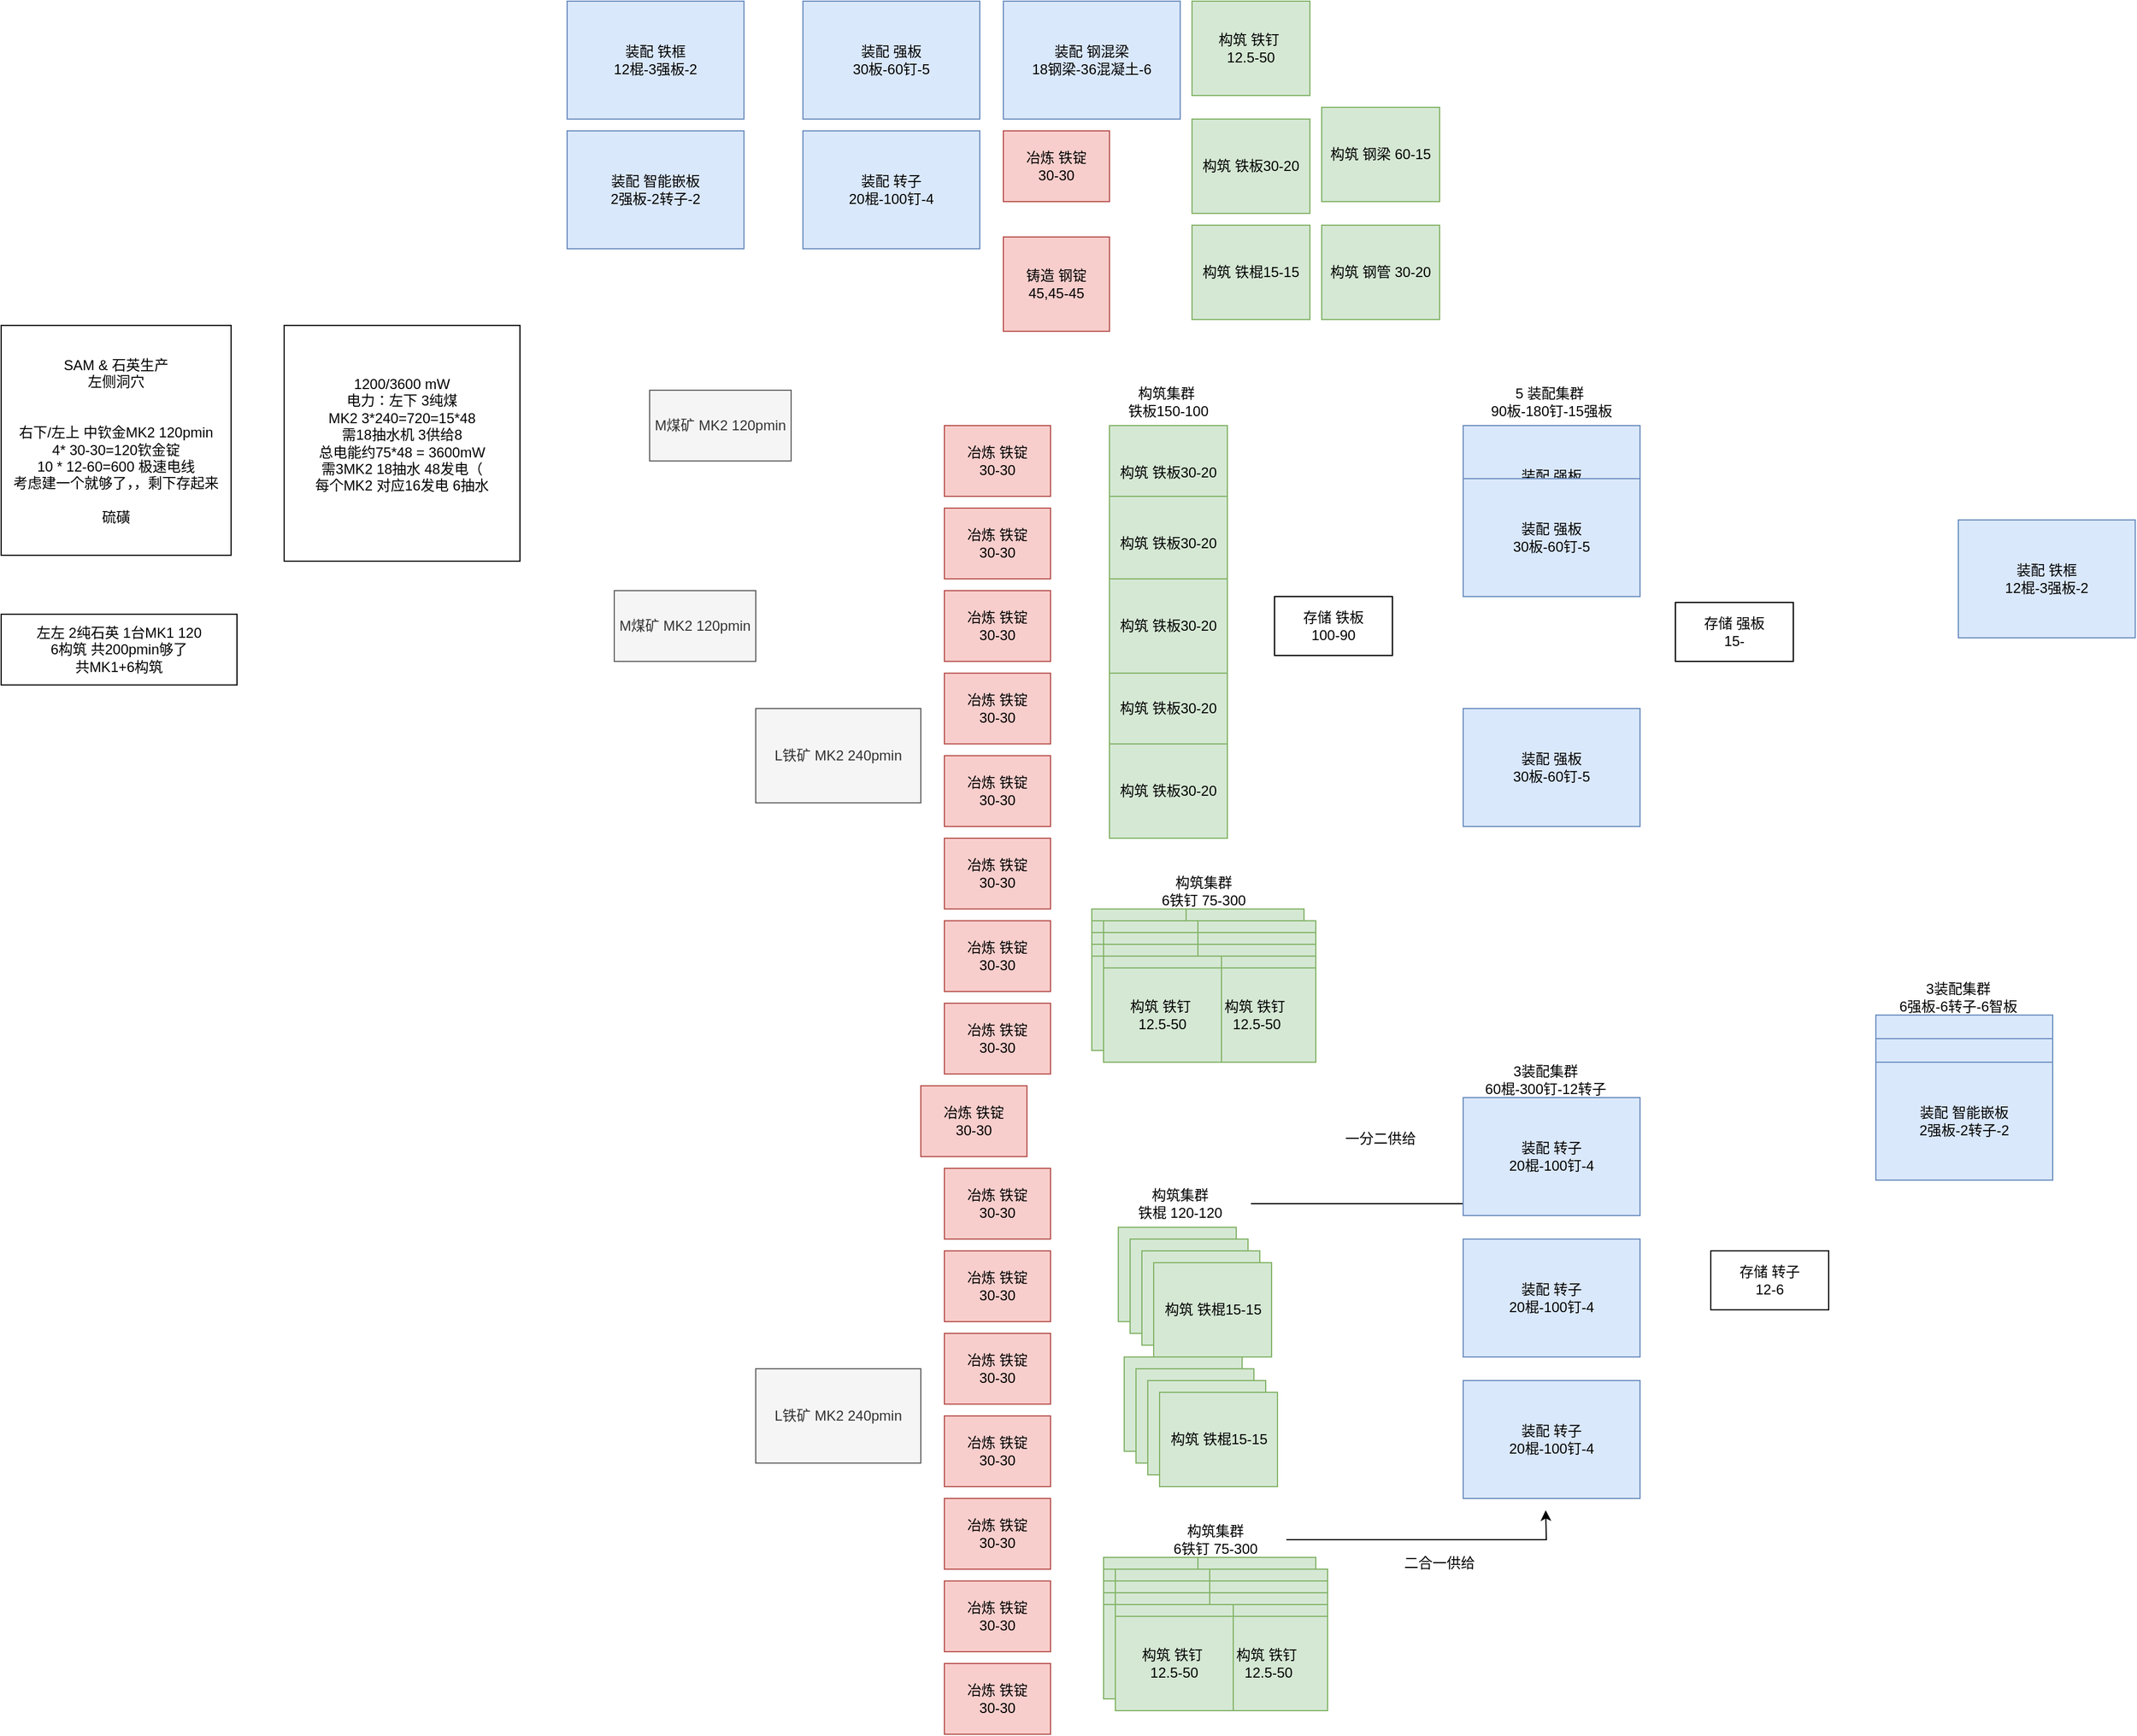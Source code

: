 <mxfile version="26.0.14">
  <diagram name="第 1 页" id="i8XOcRYiCNzHV1Cfkk7H">
    <mxGraphModel dx="1811" dy="1794" grid="1" gridSize="10" guides="1" tooltips="1" connect="1" arrows="1" fold="1" page="1" pageScale="1" pageWidth="827" pageHeight="1169" math="0" shadow="0">
      <root>
        <mxCell id="0" />
        <mxCell id="1" parent="0" />
        <mxCell id="OZfzm9xs_ot9Pj_BeB6e-1" value="L铁矿 MK2 240pmin" style="rounded=0;whiteSpace=wrap;html=1;fillColor=#f5f5f5;fontColor=#333333;strokeColor=#666666;" parent="1" vertex="1">
          <mxGeometry y="400" width="140" height="80" as="geometry" />
        </mxCell>
        <mxCell id="OZfzm9xs_ot9Pj_BeB6e-10" value="构筑 铁板30-20" style="rounded=0;whiteSpace=wrap;html=1;fillColor=#d5e8d4;strokeColor=#82b366;" parent="1" vertex="1">
          <mxGeometry x="300" y="360" width="100" height="80" as="geometry" />
        </mxCell>
        <mxCell id="OZfzm9xs_ot9Pj_BeB6e-11" value="构筑 铁棍15-15" style="rounded=0;whiteSpace=wrap;html=1;fillColor=#d5e8d4;strokeColor=#82b366;" parent="1" vertex="1">
          <mxGeometry x="370" y="-10" width="100" height="80" as="geometry" />
        </mxCell>
        <mxCell id="OZfzm9xs_ot9Pj_BeB6e-12" value="构筑 铁钉&amp;nbsp;&lt;div&gt;12.5-50&lt;/div&gt;" style="rounded=0;whiteSpace=wrap;html=1;fillColor=#d5e8d4;strokeColor=#82b366;" parent="1" vertex="1">
          <mxGeometry x="370" y="-200" width="100" height="80" as="geometry" />
        </mxCell>
        <mxCell id="OZfzm9xs_ot9Pj_BeB6e-14" value="冶炼 铁锭&lt;div&gt;30-30&lt;/div&gt;" style="rounded=0;whiteSpace=wrap;html=1;fillColor=#f8cecc;strokeColor=#b85450;" parent="1" vertex="1">
          <mxGeometry x="210" y="-90" width="90" height="60" as="geometry" />
        </mxCell>
        <mxCell id="OZfzm9xs_ot9Pj_BeB6e-15" value="构筑 钢管 30-20" style="rounded=0;whiteSpace=wrap;html=1;fillColor=#d5e8d4;strokeColor=#82b366;" parent="1" vertex="1">
          <mxGeometry x="480" y="-10" width="100" height="80" as="geometry" />
        </mxCell>
        <mxCell id="OZfzm9xs_ot9Pj_BeB6e-16" value="构筑 钢梁 60-15" style="rounded=0;whiteSpace=wrap;html=1;fillColor=#d5e8d4;strokeColor=#82b366;" parent="1" vertex="1">
          <mxGeometry x="480" y="-110" width="100" height="80" as="geometry" />
        </mxCell>
        <mxCell id="OZfzm9xs_ot9Pj_BeB6e-17" value="装配 钢混梁&lt;div&gt;18钢梁-36混凝土-6&lt;/div&gt;" style="rounded=0;whiteSpace=wrap;html=1;fillColor=#dae8fc;strokeColor=#6c8ebf;" parent="1" vertex="1">
          <mxGeometry x="210" y="-200" width="150" height="100" as="geometry" />
        </mxCell>
        <mxCell id="OZfzm9xs_ot9Pj_BeB6e-18" value="装配 铁框&lt;div&gt;12棍-3强板-2&lt;/div&gt;" style="rounded=0;whiteSpace=wrap;html=1;fillColor=#dae8fc;strokeColor=#6c8ebf;" parent="1" vertex="1">
          <mxGeometry x="-160" y="-200" width="150" height="100" as="geometry" />
        </mxCell>
        <mxCell id="OZfzm9xs_ot9Pj_BeB6e-19" value="装配 智能嵌板&lt;div&gt;2强板-2转子-2&lt;/div&gt;" style="rounded=0;whiteSpace=wrap;html=1;fillColor=#dae8fc;strokeColor=#6c8ebf;" parent="1" vertex="1">
          <mxGeometry x="-160" y="-90" width="150" height="100" as="geometry" />
        </mxCell>
        <mxCell id="OZfzm9xs_ot9Pj_BeB6e-20" value="装配 转子&lt;div&gt;20棍-100钉-4&lt;/div&gt;" style="rounded=0;whiteSpace=wrap;html=1;fillColor=#dae8fc;strokeColor=#6c8ebf;" parent="1" vertex="1">
          <mxGeometry x="40" y="-90" width="150" height="100" as="geometry" />
        </mxCell>
        <mxCell id="OZfzm9xs_ot9Pj_BeB6e-21" value="装配 强板&lt;div&gt;30板-60钉-5&lt;/div&gt;" style="rounded=0;whiteSpace=wrap;html=1;fillColor=#dae8fc;strokeColor=#6c8ebf;" parent="1" vertex="1">
          <mxGeometry x="40" y="-200" width="150" height="100" as="geometry" />
        </mxCell>
        <mxCell id="OZfzm9xs_ot9Pj_BeB6e-49" value="M煤矿 MK2 120pmin" style="rounded=0;whiteSpace=wrap;html=1;fillColor=#f5f5f5;fontColor=#333333;strokeColor=#666666;" parent="1" vertex="1">
          <mxGeometry x="-90" y="130" width="120" height="60" as="geometry" />
        </mxCell>
        <mxCell id="OZfzm9xs_ot9Pj_BeB6e-51" value="&lt;div&gt;1200/3600 mW&lt;/div&gt;电力：左下 3纯煤&lt;div&gt;MK2 3*240=720=15*48&lt;/div&gt;&lt;div&gt;需18抽水机 3供给8&lt;/div&gt;&lt;div&gt;总电能约75*48 = 3600mW&lt;/div&gt;&lt;div&gt;需3MK2 18抽水 48发电（&lt;/div&gt;&lt;div&gt;每个MK2 对应16发电 6抽水&lt;/div&gt;&lt;div&gt;&lt;br&gt;&lt;/div&gt;" style="whiteSpace=wrap;html=1;aspect=fixed;" parent="1" vertex="1">
          <mxGeometry x="-400" y="75" width="200" height="200" as="geometry" />
        </mxCell>
        <mxCell id="OZfzm9xs_ot9Pj_BeB6e-54" value="M煤矿 MK2 120pmin" style="rounded=0;whiteSpace=wrap;html=1;fillColor=#f5f5f5;fontColor=#333333;strokeColor=#666666;" parent="1" vertex="1">
          <mxGeometry x="-120" y="300" width="120" height="60" as="geometry" />
        </mxCell>
        <mxCell id="OZfzm9xs_ot9Pj_BeB6e-120" value="铸造 钢锭&lt;div&gt;&lt;span style=&quot;background-color: transparent; color: light-dark(rgb(0, 0, 0), rgb(255, 255, 255));&quot;&gt;45,45-45&lt;/span&gt;&lt;/div&gt;" style="rounded=0;whiteSpace=wrap;html=1;fillColor=#f8cecc;strokeColor=#b85450;" parent="1" vertex="1">
          <mxGeometry x="210" width="90" height="80" as="geometry" />
        </mxCell>
        <mxCell id="OZfzm9xs_ot9Pj_BeB6e-121" value="存储 铁板&lt;div&gt;100-90&lt;/div&gt;" style="rounded=0;whiteSpace=wrap;html=1;" parent="1" vertex="1">
          <mxGeometry x="440" y="305" width="100" height="50" as="geometry" />
        </mxCell>
        <mxCell id="OZfzm9xs_ot9Pj_BeB6e-123" value="冶炼 铁锭&lt;div&gt;30-30&lt;/div&gt;" style="rounded=0;whiteSpace=wrap;html=1;fillColor=#f8cecc;strokeColor=#b85450;" parent="1" vertex="1">
          <mxGeometry x="160" y="160" width="90" height="60" as="geometry" />
        </mxCell>
        <mxCell id="OZfzm9xs_ot9Pj_BeB6e-124" value="冶炼 铁锭&lt;div&gt;30-30&lt;/div&gt;" style="rounded=0;whiteSpace=wrap;html=1;fillColor=#f8cecc;strokeColor=#b85450;" parent="1" vertex="1">
          <mxGeometry x="160" y="230" width="90" height="60" as="geometry" />
        </mxCell>
        <mxCell id="OZfzm9xs_ot9Pj_BeB6e-125" value="冶炼 铁锭&lt;div&gt;30-30&lt;/div&gt;" style="rounded=0;whiteSpace=wrap;html=1;fillColor=#f8cecc;strokeColor=#b85450;" parent="1" vertex="1">
          <mxGeometry x="160" y="300" width="90" height="60" as="geometry" />
        </mxCell>
        <mxCell id="OZfzm9xs_ot9Pj_BeB6e-126" value="冶炼 铁锭&lt;div&gt;30-30&lt;/div&gt;" style="rounded=0;whiteSpace=wrap;html=1;fillColor=#f8cecc;strokeColor=#b85450;" parent="1" vertex="1">
          <mxGeometry x="160" y="370" width="90" height="60" as="geometry" />
        </mxCell>
        <mxCell id="OZfzm9xs_ot9Pj_BeB6e-127" value="冶炼 铁锭&lt;div&gt;30-30&lt;/div&gt;" style="rounded=0;whiteSpace=wrap;html=1;fillColor=#f8cecc;strokeColor=#b85450;" parent="1" vertex="1">
          <mxGeometry x="160" y="440" width="90" height="60" as="geometry" />
        </mxCell>
        <mxCell id="OZfzm9xs_ot9Pj_BeB6e-128" value="冶炼 铁锭&lt;div&gt;30-30&lt;/div&gt;" style="rounded=0;whiteSpace=wrap;html=1;fillColor=#f8cecc;strokeColor=#b85450;" parent="1" vertex="1">
          <mxGeometry x="160" y="510" width="90" height="60" as="geometry" />
        </mxCell>
        <mxCell id="OZfzm9xs_ot9Pj_BeB6e-129" value="冶炼 铁锭&lt;div&gt;30-30&lt;/div&gt;" style="rounded=0;whiteSpace=wrap;html=1;fillColor=#f8cecc;strokeColor=#b85450;" parent="1" vertex="1">
          <mxGeometry x="160" y="580" width="90" height="60" as="geometry" />
        </mxCell>
        <mxCell id="OZfzm9xs_ot9Pj_BeB6e-130" value="冶炼 铁锭&lt;div&gt;30-30&lt;/div&gt;" style="rounded=0;whiteSpace=wrap;html=1;fillColor=#f8cecc;strokeColor=#b85450;" parent="1" vertex="1">
          <mxGeometry x="160" y="650" width="90" height="60" as="geometry" />
        </mxCell>
        <mxCell id="OZfzm9xs_ot9Pj_BeB6e-131" value="构筑 铁板30-20" style="rounded=0;whiteSpace=wrap;html=1;fillColor=#d5e8d4;strokeColor=#82b366;" parent="1" vertex="1">
          <mxGeometry x="300" y="160" width="100" height="80" as="geometry" />
        </mxCell>
        <mxCell id="OZfzm9xs_ot9Pj_BeB6e-132" value="构筑 铁板30-20" style="rounded=0;whiteSpace=wrap;html=1;fillColor=#d5e8d4;strokeColor=#82b366;" parent="1" vertex="1">
          <mxGeometry x="300" y="220" width="100" height="80" as="geometry" />
        </mxCell>
        <mxCell id="OZfzm9xs_ot9Pj_BeB6e-133" value="构筑 铁板30-20" style="rounded=0;whiteSpace=wrap;html=1;fillColor=#d5e8d4;strokeColor=#82b366;" parent="1" vertex="1">
          <mxGeometry x="300" y="290" width="100" height="80" as="geometry" />
        </mxCell>
        <mxCell id="OZfzm9xs_ot9Pj_BeB6e-134" value="构筑 铁板30-20" style="rounded=0;whiteSpace=wrap;html=1;fillColor=#d5e8d4;strokeColor=#82b366;" parent="1" vertex="1">
          <mxGeometry x="370" y="-100" width="100" height="80" as="geometry" />
        </mxCell>
        <mxCell id="OZfzm9xs_ot9Pj_BeB6e-135" value="构筑 铁板30-20" style="rounded=0;whiteSpace=wrap;html=1;fillColor=#d5e8d4;strokeColor=#82b366;" parent="1" vertex="1">
          <mxGeometry x="300" y="430" width="100" height="80" as="geometry" />
        </mxCell>
        <mxCell id="OZfzm9xs_ot9Pj_BeB6e-136" value="装配 强板&lt;div&gt;30板-60钉-5&lt;/div&gt;" style="rounded=0;whiteSpace=wrap;html=1;fillColor=#dae8fc;strokeColor=#6c8ebf;" parent="1" vertex="1">
          <mxGeometry x="600" y="160" width="150" height="100" as="geometry" />
        </mxCell>
        <mxCell id="OZfzm9xs_ot9Pj_BeB6e-137" value="装配 强板&lt;div&gt;30板-60钉-5&lt;/div&gt;" style="rounded=0;whiteSpace=wrap;html=1;fillColor=#dae8fc;strokeColor=#6c8ebf;" parent="1" vertex="1">
          <mxGeometry x="600" y="205" width="150" height="100" as="geometry" />
        </mxCell>
        <mxCell id="OZfzm9xs_ot9Pj_BeB6e-138" value="装配 强板&lt;div&gt;30板-60钉-5&lt;/div&gt;" style="rounded=0;whiteSpace=wrap;html=1;fillColor=#dae8fc;strokeColor=#6c8ebf;" parent="1" vertex="1">
          <mxGeometry x="600" y="400" width="150" height="100" as="geometry" />
        </mxCell>
        <mxCell id="OZfzm9xs_ot9Pj_BeB6e-139" value="构筑集群&amp;nbsp;&lt;div&gt;铁板150-100&lt;/div&gt;" style="text;html=1;align=center;verticalAlign=middle;whiteSpace=wrap;rounded=0;" parent="1" vertex="1">
          <mxGeometry x="290" y="110" width="120" height="60" as="geometry" />
        </mxCell>
        <mxCell id="OZfzm9xs_ot9Pj_BeB6e-140" value="5 装配集群&amp;nbsp;&lt;div&gt;90板-180钉-15强板&lt;/div&gt;" style="text;html=1;align=center;verticalAlign=middle;whiteSpace=wrap;rounded=0;" parent="1" vertex="1">
          <mxGeometry x="615" y="110" width="120" height="60" as="geometry" />
        </mxCell>
        <mxCell id="OZfzm9xs_ot9Pj_BeB6e-141" value="存储 强板&lt;div&gt;15-&lt;/div&gt;" style="rounded=0;whiteSpace=wrap;html=1;" parent="1" vertex="1">
          <mxGeometry x="780" y="310" width="100" height="50" as="geometry" />
        </mxCell>
        <mxCell id="OZfzm9xs_ot9Pj_BeB6e-142" value="L铁矿 MK2 240pmin" style="rounded=0;whiteSpace=wrap;html=1;fillColor=#f5f5f5;fontColor=#333333;strokeColor=#666666;" parent="1" vertex="1">
          <mxGeometry y="960" width="140" height="80" as="geometry" />
        </mxCell>
        <mxCell id="OZfzm9xs_ot9Pj_BeB6e-143" value="冶炼 铁锭&lt;div&gt;30-30&lt;/div&gt;" style="rounded=0;whiteSpace=wrap;html=1;fillColor=#f8cecc;strokeColor=#b85450;" parent="1" vertex="1">
          <mxGeometry x="140" y="720" width="90" height="60" as="geometry" />
        </mxCell>
        <mxCell id="OZfzm9xs_ot9Pj_BeB6e-144" value="冶炼 铁锭&lt;div&gt;30-30&lt;/div&gt;" style="rounded=0;whiteSpace=wrap;html=1;fillColor=#f8cecc;strokeColor=#b85450;" parent="1" vertex="1">
          <mxGeometry x="160" y="790" width="90" height="60" as="geometry" />
        </mxCell>
        <mxCell id="OZfzm9xs_ot9Pj_BeB6e-145" value="冶炼 铁锭&lt;div&gt;30-30&lt;/div&gt;" style="rounded=0;whiteSpace=wrap;html=1;fillColor=#f8cecc;strokeColor=#b85450;" parent="1" vertex="1">
          <mxGeometry x="160" y="860" width="90" height="60" as="geometry" />
        </mxCell>
        <mxCell id="OZfzm9xs_ot9Pj_BeB6e-146" value="冶炼 铁锭&lt;div&gt;30-30&lt;/div&gt;" style="rounded=0;whiteSpace=wrap;html=1;fillColor=#f8cecc;strokeColor=#b85450;" parent="1" vertex="1">
          <mxGeometry x="160" y="930" width="90" height="60" as="geometry" />
        </mxCell>
        <mxCell id="OZfzm9xs_ot9Pj_BeB6e-147" value="冶炼 铁锭&lt;div&gt;30-30&lt;/div&gt;" style="rounded=0;whiteSpace=wrap;html=1;fillColor=#f8cecc;strokeColor=#b85450;" parent="1" vertex="1">
          <mxGeometry x="160" y="1000" width="90" height="60" as="geometry" />
        </mxCell>
        <mxCell id="OZfzm9xs_ot9Pj_BeB6e-148" value="冶炼 铁锭&lt;div&gt;30-30&lt;/div&gt;" style="rounded=0;whiteSpace=wrap;html=1;fillColor=#f8cecc;strokeColor=#b85450;" parent="1" vertex="1">
          <mxGeometry x="160" y="1070" width="90" height="60" as="geometry" />
        </mxCell>
        <mxCell id="OZfzm9xs_ot9Pj_BeB6e-149" value="冶炼 铁锭&lt;div&gt;30-30&lt;/div&gt;" style="rounded=0;whiteSpace=wrap;html=1;fillColor=#f8cecc;strokeColor=#b85450;" parent="1" vertex="1">
          <mxGeometry x="160" y="1140" width="90" height="60" as="geometry" />
        </mxCell>
        <mxCell id="OZfzm9xs_ot9Pj_BeB6e-150" value="冶炼 铁锭&lt;div&gt;30-30&lt;/div&gt;" style="rounded=0;whiteSpace=wrap;html=1;fillColor=#f8cecc;strokeColor=#b85450;" parent="1" vertex="1">
          <mxGeometry x="160" y="1210" width="90" height="60" as="geometry" />
        </mxCell>
        <mxCell id="OZfzm9xs_ot9Pj_BeB6e-162" value="构筑 铁棍15-15" style="rounded=0;whiteSpace=wrap;html=1;fillColor=#d5e8d4;strokeColor=#82b366;" parent="1" vertex="1">
          <mxGeometry x="307.5" y="840" width="100" height="80" as="geometry" />
        </mxCell>
        <mxCell id="OZfzm9xs_ot9Pj_BeB6e-163" value="构筑 铁棍15-15" style="rounded=0;whiteSpace=wrap;html=1;fillColor=#d5e8d4;strokeColor=#82b366;" parent="1" vertex="1">
          <mxGeometry x="317.5" y="850" width="100" height="80" as="geometry" />
        </mxCell>
        <mxCell id="OZfzm9xs_ot9Pj_BeB6e-164" value="构筑 铁棍15-15" style="rounded=0;whiteSpace=wrap;html=1;fillColor=#d5e8d4;strokeColor=#82b366;" parent="1" vertex="1">
          <mxGeometry x="327.5" y="860" width="100" height="80" as="geometry" />
        </mxCell>
        <mxCell id="OZfzm9xs_ot9Pj_BeB6e-165" value="构筑 铁棍15-15" style="rounded=0;whiteSpace=wrap;html=1;fillColor=#d5e8d4;strokeColor=#82b366;" parent="1" vertex="1">
          <mxGeometry x="337.5" y="870" width="100" height="80" as="geometry" />
        </mxCell>
        <mxCell id="OZfzm9xs_ot9Pj_BeB6e-166" value="构筑 铁棍15-15" style="rounded=0;whiteSpace=wrap;html=1;fillColor=#d5e8d4;strokeColor=#82b366;" parent="1" vertex="1">
          <mxGeometry x="312.5" y="950" width="100" height="80" as="geometry" />
        </mxCell>
        <mxCell id="OZfzm9xs_ot9Pj_BeB6e-167" value="构筑 铁棍15-15" style="rounded=0;whiteSpace=wrap;html=1;fillColor=#d5e8d4;strokeColor=#82b366;" parent="1" vertex="1">
          <mxGeometry x="322.5" y="960" width="100" height="80" as="geometry" />
        </mxCell>
        <mxCell id="OZfzm9xs_ot9Pj_BeB6e-168" value="构筑 铁棍15-15" style="rounded=0;whiteSpace=wrap;html=1;fillColor=#d5e8d4;strokeColor=#82b366;" parent="1" vertex="1">
          <mxGeometry x="332.5" y="970" width="100" height="80" as="geometry" />
        </mxCell>
        <mxCell id="OZfzm9xs_ot9Pj_BeB6e-169" value="构筑 铁棍15-15" style="rounded=0;whiteSpace=wrap;html=1;fillColor=#d5e8d4;strokeColor=#82b366;" parent="1" vertex="1">
          <mxGeometry x="342.5" y="980" width="100" height="80" as="geometry" />
        </mxCell>
        <mxCell id="OZfzm9xs_ot9Pj_BeB6e-229" style="edgeStyle=orthogonalEdgeStyle;rounded=0;orthogonalLoop=1;jettySize=auto;html=1;" parent="1" source="OZfzm9xs_ot9Pj_BeB6e-170" target="OZfzm9xs_ot9Pj_BeB6e-228" edge="1">
          <mxGeometry relative="1" as="geometry" />
        </mxCell>
        <mxCell id="OZfzm9xs_ot9Pj_BeB6e-170" value="构筑集群&lt;div&gt;铁棍 120-120&lt;/div&gt;" style="text;html=1;align=center;verticalAlign=middle;whiteSpace=wrap;rounded=0;" parent="1" vertex="1">
          <mxGeometry x="300" y="790" width="120" height="60" as="geometry" />
        </mxCell>
        <mxCell id="OZfzm9xs_ot9Pj_BeB6e-171" value="装配 转子&lt;div&gt;20棍-100钉-4&lt;/div&gt;" style="rounded=0;whiteSpace=wrap;html=1;fillColor=#dae8fc;strokeColor=#6c8ebf;" parent="1" vertex="1">
          <mxGeometry x="600" y="730" width="150" height="100" as="geometry" />
        </mxCell>
        <mxCell id="OZfzm9xs_ot9Pj_BeB6e-172" value="装配 转子&lt;div&gt;20棍-100钉-4&lt;/div&gt;" style="rounded=0;whiteSpace=wrap;html=1;fillColor=#dae8fc;strokeColor=#6c8ebf;" parent="1" vertex="1">
          <mxGeometry x="600" y="850" width="150" height="100" as="geometry" />
        </mxCell>
        <mxCell id="OZfzm9xs_ot9Pj_BeB6e-173" value="装配 转子&lt;div&gt;20棍-100钉-4&lt;/div&gt;" style="rounded=0;whiteSpace=wrap;html=1;fillColor=#dae8fc;strokeColor=#6c8ebf;" parent="1" vertex="1">
          <mxGeometry x="600" y="970" width="150" height="100" as="geometry" />
        </mxCell>
        <mxCell id="OZfzm9xs_ot9Pj_BeB6e-205" value="构筑 铁钉&amp;nbsp;&lt;div&gt;12.5-50&lt;/div&gt;" style="rounded=0;whiteSpace=wrap;html=1;fillColor=#d5e8d4;strokeColor=#82b366;" parent="1" vertex="1">
          <mxGeometry x="295" y="1120" width="100" height="80" as="geometry" />
        </mxCell>
        <mxCell id="OZfzm9xs_ot9Pj_BeB6e-206" value="构筑 铁钉&amp;nbsp;&lt;div&gt;12.5-50&lt;/div&gt;" style="rounded=0;whiteSpace=wrap;html=1;fillColor=#d5e8d4;strokeColor=#82b366;" parent="1" vertex="1">
          <mxGeometry x="295" y="1130" width="100" height="80" as="geometry" />
        </mxCell>
        <mxCell id="OZfzm9xs_ot9Pj_BeB6e-207" value="构筑 铁钉&amp;nbsp;&lt;div&gt;12.5-50&lt;/div&gt;" style="rounded=0;whiteSpace=wrap;html=1;fillColor=#d5e8d4;strokeColor=#82b366;" parent="1" vertex="1">
          <mxGeometry x="295" y="1140" width="100" height="80" as="geometry" />
        </mxCell>
        <mxCell id="OZfzm9xs_ot9Pj_BeB6e-208" value="构筑 铁钉&amp;nbsp;&lt;div&gt;12.5-50&lt;/div&gt;" style="rounded=0;whiteSpace=wrap;html=1;fillColor=#d5e8d4;strokeColor=#82b366;" parent="1" vertex="1">
          <mxGeometry x="375" y="1120" width="100" height="80" as="geometry" />
        </mxCell>
        <mxCell id="OZfzm9xs_ot9Pj_BeB6e-209" value="构筑 铁钉&amp;nbsp;&lt;div&gt;12.5-50&lt;/div&gt;" style="rounded=0;whiteSpace=wrap;html=1;fillColor=#d5e8d4;strokeColor=#82b366;" parent="1" vertex="1">
          <mxGeometry x="375" y="1130" width="100" height="80" as="geometry" />
        </mxCell>
        <mxCell id="OZfzm9xs_ot9Pj_BeB6e-210" value="构筑 铁钉&amp;nbsp;&lt;div&gt;12.5-50&lt;/div&gt;" style="rounded=0;whiteSpace=wrap;html=1;fillColor=#d5e8d4;strokeColor=#82b366;" parent="1" vertex="1">
          <mxGeometry x="375" y="1140" width="100" height="80" as="geometry" />
        </mxCell>
        <mxCell id="OZfzm9xs_ot9Pj_BeB6e-211" value="构筑 铁钉&amp;nbsp;&lt;div&gt;12.5-50&lt;/div&gt;" style="rounded=0;whiteSpace=wrap;html=1;fillColor=#d5e8d4;strokeColor=#82b366;" parent="1" vertex="1">
          <mxGeometry x="375" y="1150" width="100" height="80" as="geometry" />
        </mxCell>
        <mxCell id="OZfzm9xs_ot9Pj_BeB6e-212" value="构筑 铁钉&amp;nbsp;&lt;div&gt;12.5-50&lt;/div&gt;" style="rounded=0;whiteSpace=wrap;html=1;fillColor=#d5e8d4;strokeColor=#82b366;" parent="1" vertex="1">
          <mxGeometry x="375" y="1160" width="100" height="80" as="geometry" />
        </mxCell>
        <mxCell id="OZfzm9xs_ot9Pj_BeB6e-213" value="构筑 铁钉&amp;nbsp;&lt;div&gt;12.5-50&lt;/div&gt;" style="rounded=0;whiteSpace=wrap;html=1;fillColor=#d5e8d4;strokeColor=#82b366;" parent="1" vertex="1">
          <mxGeometry x="295" y="1150" width="100" height="80" as="geometry" />
        </mxCell>
        <mxCell id="OZfzm9xs_ot9Pj_BeB6e-214" value="构筑 铁钉&amp;nbsp;&lt;div&gt;12.5-50&lt;/div&gt;" style="rounded=0;whiteSpace=wrap;html=1;fillColor=#d5e8d4;strokeColor=#82b366;" parent="1" vertex="1">
          <mxGeometry x="295" y="1160" width="100" height="80" as="geometry" />
        </mxCell>
        <mxCell id="OZfzm9xs_ot9Pj_BeB6e-226" style="edgeStyle=orthogonalEdgeStyle;rounded=0;orthogonalLoop=1;jettySize=auto;html=1;" parent="1" source="OZfzm9xs_ot9Pj_BeB6e-215" edge="1">
          <mxGeometry relative="1" as="geometry">
            <mxPoint x="670" y="1080" as="targetPoint" />
          </mxGeometry>
        </mxCell>
        <mxCell id="OZfzm9xs_ot9Pj_BeB6e-215" value="构筑集群&lt;div&gt;6铁钉 75-300&lt;/div&gt;" style="text;html=1;align=center;verticalAlign=middle;whiteSpace=wrap;rounded=0;" parent="1" vertex="1">
          <mxGeometry x="330" y="1090" width="120" height="30" as="geometry" />
        </mxCell>
        <mxCell id="OZfzm9xs_ot9Pj_BeB6e-216" value="构筑 铁钉&amp;nbsp;&lt;div&gt;12.5-50&lt;/div&gt;" style="rounded=0;whiteSpace=wrap;html=1;fillColor=#d5e8d4;strokeColor=#82b366;" parent="1" vertex="1">
          <mxGeometry x="305" y="1130" width="100" height="80" as="geometry" />
        </mxCell>
        <mxCell id="OZfzm9xs_ot9Pj_BeB6e-217" value="构筑 铁钉&amp;nbsp;&lt;div&gt;12.5-50&lt;/div&gt;" style="rounded=0;whiteSpace=wrap;html=1;fillColor=#d5e8d4;strokeColor=#82b366;" parent="1" vertex="1">
          <mxGeometry x="305" y="1140" width="100" height="80" as="geometry" />
        </mxCell>
        <mxCell id="OZfzm9xs_ot9Pj_BeB6e-218" value="构筑 铁钉&amp;nbsp;&lt;div&gt;12.5-50&lt;/div&gt;" style="rounded=0;whiteSpace=wrap;html=1;fillColor=#d5e8d4;strokeColor=#82b366;" parent="1" vertex="1">
          <mxGeometry x="305" y="1150" width="100" height="80" as="geometry" />
        </mxCell>
        <mxCell id="OZfzm9xs_ot9Pj_BeB6e-219" value="构筑 铁钉&amp;nbsp;&lt;div&gt;12.5-50&lt;/div&gt;" style="rounded=0;whiteSpace=wrap;html=1;fillColor=#d5e8d4;strokeColor=#82b366;" parent="1" vertex="1">
          <mxGeometry x="385" y="1130" width="100" height="80" as="geometry" />
        </mxCell>
        <mxCell id="OZfzm9xs_ot9Pj_BeB6e-220" value="构筑 铁钉&amp;nbsp;&lt;div&gt;12.5-50&lt;/div&gt;" style="rounded=0;whiteSpace=wrap;html=1;fillColor=#d5e8d4;strokeColor=#82b366;" parent="1" vertex="1">
          <mxGeometry x="385" y="1140" width="100" height="80" as="geometry" />
        </mxCell>
        <mxCell id="OZfzm9xs_ot9Pj_BeB6e-221" value="构筑 铁钉&amp;nbsp;&lt;div&gt;12.5-50&lt;/div&gt;" style="rounded=0;whiteSpace=wrap;html=1;fillColor=#d5e8d4;strokeColor=#82b366;" parent="1" vertex="1">
          <mxGeometry x="385" y="1150" width="100" height="80" as="geometry" />
        </mxCell>
        <mxCell id="OZfzm9xs_ot9Pj_BeB6e-222" value="构筑 铁钉&amp;nbsp;&lt;div&gt;12.5-50&lt;/div&gt;" style="rounded=0;whiteSpace=wrap;html=1;fillColor=#d5e8d4;strokeColor=#82b366;" parent="1" vertex="1">
          <mxGeometry x="385" y="1160" width="100" height="80" as="geometry" />
        </mxCell>
        <mxCell id="OZfzm9xs_ot9Pj_BeB6e-223" value="构筑 铁钉&amp;nbsp;&lt;div&gt;12.5-50&lt;/div&gt;" style="rounded=0;whiteSpace=wrap;html=1;fillColor=#d5e8d4;strokeColor=#82b366;" parent="1" vertex="1">
          <mxGeometry x="385" y="1170" width="100" height="80" as="geometry" />
        </mxCell>
        <mxCell id="OZfzm9xs_ot9Pj_BeB6e-224" value="构筑 铁钉&amp;nbsp;&lt;div&gt;12.5-50&lt;/div&gt;" style="rounded=0;whiteSpace=wrap;html=1;fillColor=#d5e8d4;strokeColor=#82b366;" parent="1" vertex="1">
          <mxGeometry x="305" y="1160" width="100" height="80" as="geometry" />
        </mxCell>
        <mxCell id="OZfzm9xs_ot9Pj_BeB6e-225" value="构筑 铁钉&amp;nbsp;&lt;div&gt;12.5-50&lt;/div&gt;" style="rounded=0;whiteSpace=wrap;html=1;fillColor=#d5e8d4;strokeColor=#82b366;" parent="1" vertex="1">
          <mxGeometry x="305" y="1170" width="100" height="80" as="geometry" />
        </mxCell>
        <mxCell id="OZfzm9xs_ot9Pj_BeB6e-227" value="二合一供给" style="text;html=1;align=center;verticalAlign=middle;whiteSpace=wrap;rounded=0;" parent="1" vertex="1">
          <mxGeometry x="520" y="1110" width="120" height="30" as="geometry" />
        </mxCell>
        <mxCell id="OZfzm9xs_ot9Pj_BeB6e-228" value="3装配集群&lt;div&gt;60棍-300钉-12转子&lt;/div&gt;" style="text;html=1;align=center;verticalAlign=middle;whiteSpace=wrap;rounded=0;" parent="1" vertex="1">
          <mxGeometry x="610" y="700" width="120" height="30" as="geometry" />
        </mxCell>
        <mxCell id="OZfzm9xs_ot9Pj_BeB6e-230" value="一分二供给" style="text;html=1;align=center;verticalAlign=middle;whiteSpace=wrap;rounded=0;" parent="1" vertex="1">
          <mxGeometry x="470" y="750" width="120" height="30" as="geometry" />
        </mxCell>
        <mxCell id="OZfzm9xs_ot9Pj_BeB6e-231" value="装配 智能嵌板&lt;div&gt;2强板-2转子-2&lt;/div&gt;" style="rounded=0;whiteSpace=wrap;html=1;fillColor=#dae8fc;strokeColor=#6c8ebf;" parent="1" vertex="1">
          <mxGeometry x="950" y="660" width="150" height="100" as="geometry" />
        </mxCell>
        <mxCell id="OZfzm9xs_ot9Pj_BeB6e-232" value="装配 智能嵌板&lt;div&gt;2强板-2转子-2&lt;/div&gt;" style="rounded=0;whiteSpace=wrap;html=1;fillColor=#dae8fc;strokeColor=#6c8ebf;" parent="1" vertex="1">
          <mxGeometry x="950" y="680" width="150" height="100" as="geometry" />
        </mxCell>
        <mxCell id="OZfzm9xs_ot9Pj_BeB6e-233" value="装配 智能嵌板&lt;div&gt;2强板-2转子-2&lt;/div&gt;" style="rounded=0;whiteSpace=wrap;html=1;fillColor=#dae8fc;strokeColor=#6c8ebf;" parent="1" vertex="1">
          <mxGeometry x="950" y="700" width="150" height="100" as="geometry" />
        </mxCell>
        <mxCell id="OZfzm9xs_ot9Pj_BeB6e-234" value="3装配集群&lt;div&gt;6强板-6转子-6智板&lt;/div&gt;" style="text;html=1;align=center;verticalAlign=middle;whiteSpace=wrap;rounded=0;" parent="1" vertex="1">
          <mxGeometry x="960" y="630" width="120" height="30" as="geometry" />
        </mxCell>
        <mxCell id="OZfzm9xs_ot9Pj_BeB6e-235" value="存储 转子&lt;div&gt;12-6&lt;/div&gt;" style="rounded=0;whiteSpace=wrap;html=1;" parent="1" vertex="1">
          <mxGeometry x="810" y="860" width="100" height="50" as="geometry" />
        </mxCell>
        <mxCell id="OZfzm9xs_ot9Pj_BeB6e-236" value="装配 铁框&lt;div&gt;12棍-3强板-2&lt;/div&gt;" style="rounded=0;whiteSpace=wrap;html=1;fillColor=#dae8fc;strokeColor=#6c8ebf;" parent="1" vertex="1">
          <mxGeometry x="1020" y="240" width="150" height="100" as="geometry" />
        </mxCell>
        <mxCell id="OZfzm9xs_ot9Pj_BeB6e-237" value="构筑 铁钉&amp;nbsp;&lt;div&gt;12.5-50&lt;/div&gt;" style="rounded=0;whiteSpace=wrap;html=1;fillColor=#d5e8d4;strokeColor=#82b366;" parent="1" vertex="1">
          <mxGeometry x="285" y="570" width="100" height="80" as="geometry" />
        </mxCell>
        <mxCell id="OZfzm9xs_ot9Pj_BeB6e-238" value="构筑 铁钉&amp;nbsp;&lt;div&gt;12.5-50&lt;/div&gt;" style="rounded=0;whiteSpace=wrap;html=1;fillColor=#d5e8d4;strokeColor=#82b366;" parent="1" vertex="1">
          <mxGeometry x="285" y="580" width="100" height="80" as="geometry" />
        </mxCell>
        <mxCell id="OZfzm9xs_ot9Pj_BeB6e-239" value="构筑 铁钉&amp;nbsp;&lt;div&gt;12.5-50&lt;/div&gt;" style="rounded=0;whiteSpace=wrap;html=1;fillColor=#d5e8d4;strokeColor=#82b366;" parent="1" vertex="1">
          <mxGeometry x="285" y="590" width="100" height="80" as="geometry" />
        </mxCell>
        <mxCell id="OZfzm9xs_ot9Pj_BeB6e-240" value="构筑 铁钉&amp;nbsp;&lt;div&gt;12.5-50&lt;/div&gt;" style="rounded=0;whiteSpace=wrap;html=1;fillColor=#d5e8d4;strokeColor=#82b366;" parent="1" vertex="1">
          <mxGeometry x="365" y="570" width="100" height="80" as="geometry" />
        </mxCell>
        <mxCell id="OZfzm9xs_ot9Pj_BeB6e-241" value="构筑 铁钉&amp;nbsp;&lt;div&gt;12.5-50&lt;/div&gt;" style="rounded=0;whiteSpace=wrap;html=1;fillColor=#d5e8d4;strokeColor=#82b366;" parent="1" vertex="1">
          <mxGeometry x="365" y="580" width="100" height="80" as="geometry" />
        </mxCell>
        <mxCell id="OZfzm9xs_ot9Pj_BeB6e-242" value="构筑 铁钉&amp;nbsp;&lt;div&gt;12.5-50&lt;/div&gt;" style="rounded=0;whiteSpace=wrap;html=1;fillColor=#d5e8d4;strokeColor=#82b366;" parent="1" vertex="1">
          <mxGeometry x="365" y="590" width="100" height="80" as="geometry" />
        </mxCell>
        <mxCell id="OZfzm9xs_ot9Pj_BeB6e-243" value="构筑 铁钉&amp;nbsp;&lt;div&gt;12.5-50&lt;/div&gt;" style="rounded=0;whiteSpace=wrap;html=1;fillColor=#d5e8d4;strokeColor=#82b366;" parent="1" vertex="1">
          <mxGeometry x="365" y="600" width="100" height="80" as="geometry" />
        </mxCell>
        <mxCell id="OZfzm9xs_ot9Pj_BeB6e-244" value="构筑 铁钉&amp;nbsp;&lt;div&gt;12.5-50&lt;/div&gt;" style="rounded=0;whiteSpace=wrap;html=1;fillColor=#d5e8d4;strokeColor=#82b366;" parent="1" vertex="1">
          <mxGeometry x="365" y="610" width="100" height="80" as="geometry" />
        </mxCell>
        <mxCell id="OZfzm9xs_ot9Pj_BeB6e-245" value="构筑 铁钉&amp;nbsp;&lt;div&gt;12.5-50&lt;/div&gt;" style="rounded=0;whiteSpace=wrap;html=1;fillColor=#d5e8d4;strokeColor=#82b366;" parent="1" vertex="1">
          <mxGeometry x="285" y="600" width="100" height="80" as="geometry" />
        </mxCell>
        <mxCell id="OZfzm9xs_ot9Pj_BeB6e-246" value="构筑 铁钉&amp;nbsp;&lt;div&gt;12.5-50&lt;/div&gt;" style="rounded=0;whiteSpace=wrap;html=1;fillColor=#d5e8d4;strokeColor=#82b366;" parent="1" vertex="1">
          <mxGeometry x="285" y="610" width="100" height="80" as="geometry" />
        </mxCell>
        <mxCell id="OZfzm9xs_ot9Pj_BeB6e-247" value="构筑集群&lt;div&gt;6铁钉 75-300&lt;/div&gt;" style="text;html=1;align=center;verticalAlign=middle;whiteSpace=wrap;rounded=0;" parent="1" vertex="1">
          <mxGeometry x="320" y="540" width="120" height="30" as="geometry" />
        </mxCell>
        <mxCell id="OZfzm9xs_ot9Pj_BeB6e-248" value="构筑 铁钉&amp;nbsp;&lt;div&gt;12.5-50&lt;/div&gt;" style="rounded=0;whiteSpace=wrap;html=1;fillColor=#d5e8d4;strokeColor=#82b366;" parent="1" vertex="1">
          <mxGeometry x="295" y="580" width="100" height="80" as="geometry" />
        </mxCell>
        <mxCell id="OZfzm9xs_ot9Pj_BeB6e-249" value="构筑 铁钉&amp;nbsp;&lt;div&gt;12.5-50&lt;/div&gt;" style="rounded=0;whiteSpace=wrap;html=1;fillColor=#d5e8d4;strokeColor=#82b366;" parent="1" vertex="1">
          <mxGeometry x="295" y="590" width="100" height="80" as="geometry" />
        </mxCell>
        <mxCell id="OZfzm9xs_ot9Pj_BeB6e-250" value="构筑 铁钉&amp;nbsp;&lt;div&gt;12.5-50&lt;/div&gt;" style="rounded=0;whiteSpace=wrap;html=1;fillColor=#d5e8d4;strokeColor=#82b366;" parent="1" vertex="1">
          <mxGeometry x="295" y="600" width="100" height="80" as="geometry" />
        </mxCell>
        <mxCell id="OZfzm9xs_ot9Pj_BeB6e-251" value="构筑 铁钉&amp;nbsp;&lt;div&gt;12.5-50&lt;/div&gt;" style="rounded=0;whiteSpace=wrap;html=1;fillColor=#d5e8d4;strokeColor=#82b366;" parent="1" vertex="1">
          <mxGeometry x="375" y="580" width="100" height="80" as="geometry" />
        </mxCell>
        <mxCell id="OZfzm9xs_ot9Pj_BeB6e-252" value="构筑 铁钉&amp;nbsp;&lt;div&gt;12.5-50&lt;/div&gt;" style="rounded=0;whiteSpace=wrap;html=1;fillColor=#d5e8d4;strokeColor=#82b366;" parent="1" vertex="1">
          <mxGeometry x="375" y="590" width="100" height="80" as="geometry" />
        </mxCell>
        <mxCell id="OZfzm9xs_ot9Pj_BeB6e-253" value="构筑 铁钉&amp;nbsp;&lt;div&gt;12.5-50&lt;/div&gt;" style="rounded=0;whiteSpace=wrap;html=1;fillColor=#d5e8d4;strokeColor=#82b366;" parent="1" vertex="1">
          <mxGeometry x="375" y="600" width="100" height="80" as="geometry" />
        </mxCell>
        <mxCell id="OZfzm9xs_ot9Pj_BeB6e-254" value="构筑 铁钉&amp;nbsp;&lt;div&gt;12.5-50&lt;/div&gt;" style="rounded=0;whiteSpace=wrap;html=1;fillColor=#d5e8d4;strokeColor=#82b366;" parent="1" vertex="1">
          <mxGeometry x="375" y="610" width="100" height="80" as="geometry" />
        </mxCell>
        <mxCell id="OZfzm9xs_ot9Pj_BeB6e-255" value="构筑 铁钉&amp;nbsp;&lt;div&gt;12.5-50&lt;/div&gt;" style="rounded=0;whiteSpace=wrap;html=1;fillColor=#d5e8d4;strokeColor=#82b366;" parent="1" vertex="1">
          <mxGeometry x="375" y="620" width="100" height="80" as="geometry" />
        </mxCell>
        <mxCell id="OZfzm9xs_ot9Pj_BeB6e-256" value="构筑 铁钉&amp;nbsp;&lt;div&gt;12.5-50&lt;/div&gt;" style="rounded=0;whiteSpace=wrap;html=1;fillColor=#d5e8d4;strokeColor=#82b366;" parent="1" vertex="1">
          <mxGeometry x="295" y="610" width="100" height="80" as="geometry" />
        </mxCell>
        <mxCell id="OZfzm9xs_ot9Pj_BeB6e-257" value="构筑 铁钉&amp;nbsp;&lt;div&gt;12.5-50&lt;/div&gt;" style="rounded=0;whiteSpace=wrap;html=1;fillColor=#d5e8d4;strokeColor=#82b366;" parent="1" vertex="1">
          <mxGeometry x="295" y="620" width="100" height="80" as="geometry" />
        </mxCell>
        <mxCell id="Stdsry_ZmVIjGEiSpqY--1" value="&lt;div&gt;SAM &amp;amp; 石英生产&lt;/div&gt;&lt;div&gt;左侧洞穴&lt;/div&gt;&lt;div&gt;&lt;br&gt;&lt;/div&gt;&lt;div&gt;&lt;br&gt;&lt;/div&gt;右下/左上 中钦金MK2 120pmin&lt;div&gt;4* 30-30=120钦金锭&lt;/div&gt;&lt;div&gt;10 * 12-60=600 极速电线&lt;/div&gt;&lt;div&gt;考虑建一个就够了，，剩下存起来&lt;/div&gt;&lt;div&gt;&lt;br&gt;&lt;/div&gt;&lt;div&gt;硫磺&lt;/div&gt;" style="whiteSpace=wrap;html=1;aspect=fixed;" parent="1" vertex="1">
          <mxGeometry x="-640" y="75" width="195" height="195" as="geometry" />
        </mxCell>
        <mxCell id="Stdsry_ZmVIjGEiSpqY--3" value="左左 2纯石英 1台MK1 120&lt;div&gt;6构筑 共200pmin够了&lt;/div&gt;&lt;div&gt;共MK1+6构筑&lt;/div&gt;" style="rounded=0;whiteSpace=wrap;html=1;" parent="1" vertex="1">
          <mxGeometry x="-640" y="320" width="200" height="60" as="geometry" />
        </mxCell>
      </root>
    </mxGraphModel>
  </diagram>
</mxfile>
